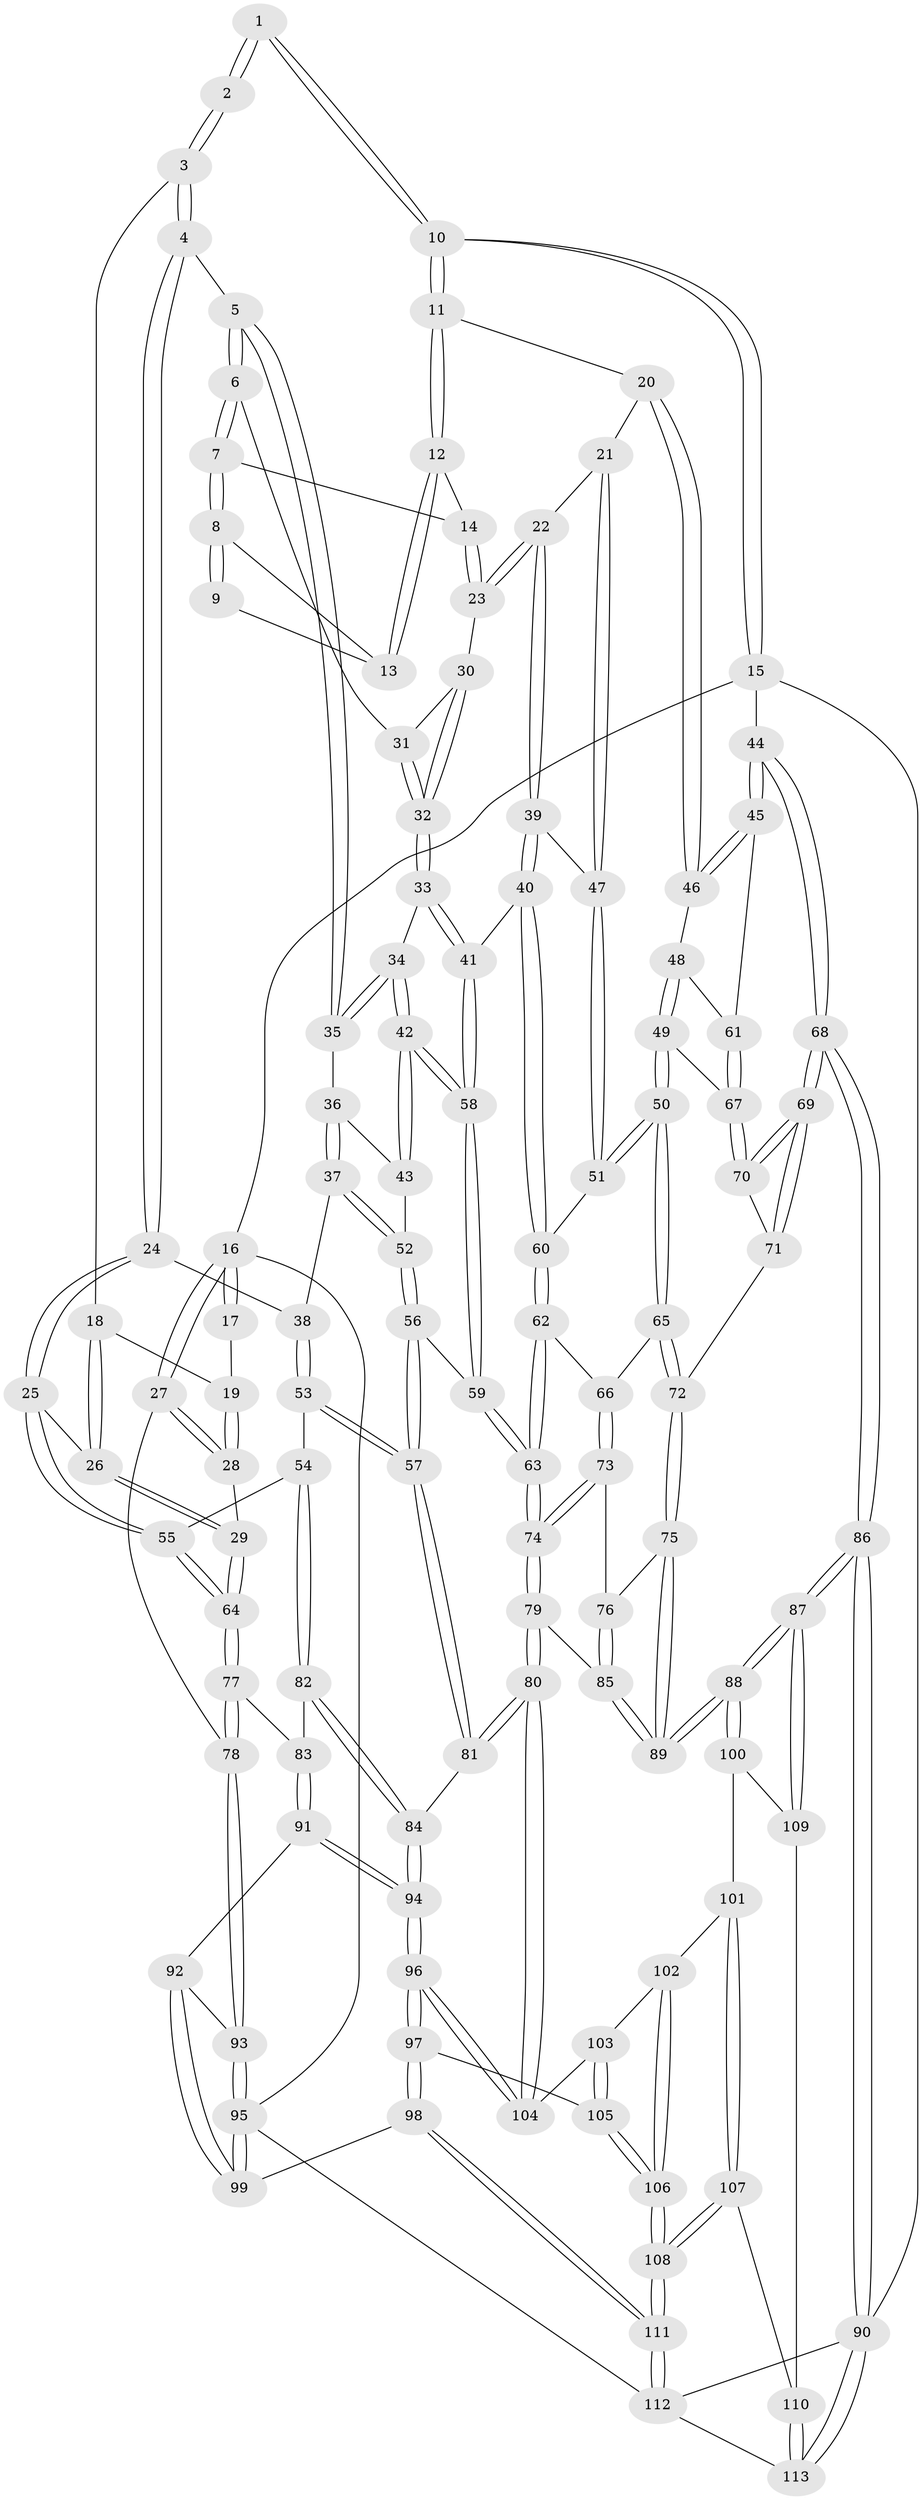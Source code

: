 // coarse degree distribution, {2: 0.14492753623188406, 3: 0.6521739130434783, 4: 0.11594202898550725, 5: 0.07246376811594203, 6: 0.014492753623188406}
// Generated by graph-tools (version 1.1) at 2025/54/03/04/25 22:54:44]
// undirected, 113 vertices, 279 edges
graph export_dot {
  node [color=gray90,style=filled];
  1 [pos="+0.7917179051936074+0"];
  2 [pos="+0.3179100072694558+0"];
  3 [pos="+0.3365875879487748+0"];
  4 [pos="+0.42382144581696973+0.06880000615666779"];
  5 [pos="+0.5253073273225171+0.1203483694210624"];
  6 [pos="+0.5915686708074575+0.12316620648044764"];
  7 [pos="+0.6044854909504843+0.11827703400593564"];
  8 [pos="+0.6576576154846135+0.047145873924806445"];
  9 [pos="+0.7255968386447937+0"];
  10 [pos="+1+0"];
  11 [pos="+0.8649597847090309+0.13713359984617504"];
  12 [pos="+0.776923308108816+0.1340336386261738"];
  13 [pos="+0.7419696409851633+0.08795339756103754"];
  14 [pos="+0.7116954671748704+0.15414392288004417"];
  15 [pos="+1+0"];
  16 [pos="+0+0"];
  17 [pos="+0.24945810305484264+0"];
  18 [pos="+0.269559132053152+0.045499439435429334"];
  19 [pos="+0+0.11883243732696408"];
  20 [pos="+0.853259138693952+0.20756484076928794"];
  21 [pos="+0.8068079529619041+0.2441612010357138"];
  22 [pos="+0.7130727820555901+0.2334339624149624"];
  23 [pos="+0.7111761005569542+0.2305483799168706"];
  24 [pos="+0.39573983894040426+0.23300165831515385"];
  25 [pos="+0.2304857117248969+0.29076796205557914"];
  26 [pos="+0.17632195756083516+0.244122261473241"];
  27 [pos="+0+0.2444679855962838"];
  28 [pos="+0+0.23331075931735873"];
  29 [pos="+0.10309823217974927+0.26229477935070544"];
  30 [pos="+0.6749331013275357+0.22969744967652"];
  31 [pos="+0.6041400961892721+0.1538174356214786"];
  32 [pos="+0.6274912545093617+0.27122894203663556"];
  33 [pos="+0.6235194819256192+0.2940714817260079"];
  34 [pos="+0.5430008749454133+0.2599757182320809"];
  35 [pos="+0.5339707465587898+0.24837229071552916"];
  36 [pos="+0.5004437600158193+0.27018361975127325"];
  37 [pos="+0.43263945854918323+0.2823975150543631"];
  38 [pos="+0.40399599188356483+0.25701294037358896"];
  39 [pos="+0.6965309289240958+0.3118422516614929"];
  40 [pos="+0.6729082793543297+0.32532531704146483"];
  41 [pos="+0.6240810752725796+0.29525793602539036"];
  42 [pos="+0.5306626617942877+0.34387598249788115"];
  43 [pos="+0.4992606590760032+0.30462627745500914"];
  44 [pos="+1+0.28900774343670105"];
  45 [pos="+1+0.32847037009676355"];
  46 [pos="+0.8789539674939438+0.25218539391763267"];
  47 [pos="+0.7728140719769881+0.31714419905822694"];
  48 [pos="+0.8754030842195706+0.32991453992974945"];
  49 [pos="+0.8367241781479755+0.38173676344967494"];
  50 [pos="+0.8185115901443302+0.3920324586712859"];
  51 [pos="+0.8026900679947278+0.37422137708076314"];
  52 [pos="+0.4474999273486352+0.3217040069286259"];
  53 [pos="+0.3173932543052516+0.40692410683518704"];
  54 [pos="+0.2906932205666303+0.40321113835053146"];
  55 [pos="+0.28991982825965307+0.4026702041796365"];
  56 [pos="+0.46016099447669223+0.39664405185735957"];
  57 [pos="+0.3514034052455012+0.42386693004604187"];
  58 [pos="+0.5352907518455401+0.38144523882763487"];
  59 [pos="+0.5229340274072095+0.41621209464162334"];
  60 [pos="+0.671576928369675+0.38087612858354697"];
  61 [pos="+0.9948788096913352+0.3637658088943793"];
  62 [pos="+0.6619435657911241+0.4140821297597989"];
  63 [pos="+0.5379857590698741+0.4368294975776758"];
  64 [pos="+0.1328490810958801+0.4535087886568084"];
  65 [pos="+0.8147135331104437+0.4126275953497638"];
  66 [pos="+0.6728561710161529+0.42645611980305925"];
  67 [pos="+0.9545987378535111+0.4070694406476588"];
  68 [pos="+1+0.8879641893903285"];
  69 [pos="+0.9771838048741416+0.5269839019373582"];
  70 [pos="+0.9479285777834433+0.4315044984965422"];
  71 [pos="+0.8385142579805327+0.4801780779269033"];
  72 [pos="+0.8244418489757094+0.4807949961796671"];
  73 [pos="+0.6890642145011389+0.47070060998244234"];
  74 [pos="+0.5354131896919223+0.5628892018917273"];
  75 [pos="+0.7919642693442339+0.5407080448221425"];
  76 [pos="+0.7104652242298516+0.4995347010068621"];
  77 [pos="+0.1216952799754101+0.470219988890938"];
  78 [pos="+0+0.3571105609527969"];
  79 [pos="+0.5326289285278862+0.5811081369067466"];
  80 [pos="+0.4727541736114422+0.63963934788695"];
  81 [pos="+0.40656710426835974+0.6065341323957846"];
  82 [pos="+0.24746707981159505+0.5331376849975933"];
  83 [pos="+0.12373186294106489+0.5085257618867114"];
  84 [pos="+0.2758317275286862+0.6192111811943534"];
  85 [pos="+0.6008626352946306+0.5893779093406877"];
  86 [pos="+1+1"];
  87 [pos="+0.9988712195120799+0.8817677413185394"];
  88 [pos="+0.8535108502215354+0.7692709872954901"];
  89 [pos="+0.8085443754422507+0.685038702555967"];
  90 [pos="+1+1"];
  91 [pos="+0.10283252915719424+0.5577730487532473"];
  92 [pos="+0.03306927491260242+0.5940559639002887"];
  93 [pos="+0+0.5633712913930299"];
  94 [pos="+0.22606212088321487+0.664458680442906"];
  95 [pos="+0+0.9128783866253074"];
  96 [pos="+0.20002113943500668+0.7492887117187162"];
  97 [pos="+0.19009666670275308+0.771956419819513"];
  98 [pos="+0.1462160147130967+0.8135071968648357"];
  99 [pos="+0.13298277104443493+0.8114493567369142"];
  100 [pos="+0.6364139017911559+0.7741448311343305"];
  101 [pos="+0.5760503761042174+0.7668406352773223"];
  102 [pos="+0.48337561829505665+0.7116062331714623"];
  103 [pos="+0.4812425326313222+0.7056944421355975"];
  104 [pos="+0.4789772329500021+0.6951495764300809"];
  105 [pos="+0.26674255854833023+0.7853745922563066"];
  106 [pos="+0.4171444025028436+0.8543294167010598"];
  107 [pos="+0.5576489449288833+0.9157885664292387"];
  108 [pos="+0.4153218520941839+0.9087363321233543"];
  109 [pos="+0.6125201691338621+0.9236098489440072"];
  110 [pos="+0.5800441372728916+0.9361168754595803"];
  111 [pos="+0.2903427150127771+1"];
  112 [pos="+0.28978550025833594+1"];
  113 [pos="+0.5828445378212885+1"];
  1 -- 2;
  1 -- 2;
  1 -- 10;
  1 -- 10;
  2 -- 3;
  2 -- 3;
  3 -- 4;
  3 -- 4;
  3 -- 18;
  4 -- 5;
  4 -- 24;
  4 -- 24;
  5 -- 6;
  5 -- 6;
  5 -- 35;
  5 -- 35;
  6 -- 7;
  6 -- 7;
  6 -- 31;
  7 -- 8;
  7 -- 8;
  7 -- 14;
  8 -- 9;
  8 -- 9;
  8 -- 13;
  9 -- 13;
  10 -- 11;
  10 -- 11;
  10 -- 15;
  10 -- 15;
  11 -- 12;
  11 -- 12;
  11 -- 20;
  12 -- 13;
  12 -- 13;
  12 -- 14;
  14 -- 23;
  14 -- 23;
  15 -- 16;
  15 -- 44;
  15 -- 90;
  16 -- 17;
  16 -- 17;
  16 -- 27;
  16 -- 27;
  16 -- 95;
  17 -- 19;
  18 -- 19;
  18 -- 26;
  18 -- 26;
  19 -- 28;
  19 -- 28;
  20 -- 21;
  20 -- 46;
  20 -- 46;
  21 -- 22;
  21 -- 47;
  21 -- 47;
  22 -- 23;
  22 -- 23;
  22 -- 39;
  22 -- 39;
  23 -- 30;
  24 -- 25;
  24 -- 25;
  24 -- 38;
  25 -- 26;
  25 -- 55;
  25 -- 55;
  26 -- 29;
  26 -- 29;
  27 -- 28;
  27 -- 28;
  27 -- 78;
  28 -- 29;
  29 -- 64;
  29 -- 64;
  30 -- 31;
  30 -- 32;
  30 -- 32;
  31 -- 32;
  31 -- 32;
  32 -- 33;
  32 -- 33;
  33 -- 34;
  33 -- 41;
  33 -- 41;
  34 -- 35;
  34 -- 35;
  34 -- 42;
  34 -- 42;
  35 -- 36;
  36 -- 37;
  36 -- 37;
  36 -- 43;
  37 -- 38;
  37 -- 52;
  37 -- 52;
  38 -- 53;
  38 -- 53;
  39 -- 40;
  39 -- 40;
  39 -- 47;
  40 -- 41;
  40 -- 60;
  40 -- 60;
  41 -- 58;
  41 -- 58;
  42 -- 43;
  42 -- 43;
  42 -- 58;
  42 -- 58;
  43 -- 52;
  44 -- 45;
  44 -- 45;
  44 -- 68;
  44 -- 68;
  45 -- 46;
  45 -- 46;
  45 -- 61;
  46 -- 48;
  47 -- 51;
  47 -- 51;
  48 -- 49;
  48 -- 49;
  48 -- 61;
  49 -- 50;
  49 -- 50;
  49 -- 67;
  50 -- 51;
  50 -- 51;
  50 -- 65;
  50 -- 65;
  51 -- 60;
  52 -- 56;
  52 -- 56;
  53 -- 54;
  53 -- 57;
  53 -- 57;
  54 -- 55;
  54 -- 82;
  54 -- 82;
  55 -- 64;
  55 -- 64;
  56 -- 57;
  56 -- 57;
  56 -- 59;
  57 -- 81;
  57 -- 81;
  58 -- 59;
  58 -- 59;
  59 -- 63;
  59 -- 63;
  60 -- 62;
  60 -- 62;
  61 -- 67;
  61 -- 67;
  62 -- 63;
  62 -- 63;
  62 -- 66;
  63 -- 74;
  63 -- 74;
  64 -- 77;
  64 -- 77;
  65 -- 66;
  65 -- 72;
  65 -- 72;
  66 -- 73;
  66 -- 73;
  67 -- 70;
  67 -- 70;
  68 -- 69;
  68 -- 69;
  68 -- 86;
  68 -- 86;
  69 -- 70;
  69 -- 70;
  69 -- 71;
  69 -- 71;
  70 -- 71;
  71 -- 72;
  72 -- 75;
  72 -- 75;
  73 -- 74;
  73 -- 74;
  73 -- 76;
  74 -- 79;
  74 -- 79;
  75 -- 76;
  75 -- 89;
  75 -- 89;
  76 -- 85;
  76 -- 85;
  77 -- 78;
  77 -- 78;
  77 -- 83;
  78 -- 93;
  78 -- 93;
  79 -- 80;
  79 -- 80;
  79 -- 85;
  80 -- 81;
  80 -- 81;
  80 -- 104;
  80 -- 104;
  81 -- 84;
  82 -- 83;
  82 -- 84;
  82 -- 84;
  83 -- 91;
  83 -- 91;
  84 -- 94;
  84 -- 94;
  85 -- 89;
  85 -- 89;
  86 -- 87;
  86 -- 87;
  86 -- 90;
  86 -- 90;
  87 -- 88;
  87 -- 88;
  87 -- 109;
  87 -- 109;
  88 -- 89;
  88 -- 89;
  88 -- 100;
  88 -- 100;
  90 -- 113;
  90 -- 113;
  90 -- 112;
  91 -- 92;
  91 -- 94;
  91 -- 94;
  92 -- 93;
  92 -- 99;
  92 -- 99;
  93 -- 95;
  93 -- 95;
  94 -- 96;
  94 -- 96;
  95 -- 99;
  95 -- 99;
  95 -- 112;
  96 -- 97;
  96 -- 97;
  96 -- 104;
  96 -- 104;
  97 -- 98;
  97 -- 98;
  97 -- 105;
  98 -- 99;
  98 -- 111;
  98 -- 111;
  100 -- 101;
  100 -- 109;
  101 -- 102;
  101 -- 107;
  101 -- 107;
  102 -- 103;
  102 -- 106;
  102 -- 106;
  103 -- 104;
  103 -- 105;
  103 -- 105;
  105 -- 106;
  105 -- 106;
  106 -- 108;
  106 -- 108;
  107 -- 108;
  107 -- 108;
  107 -- 110;
  108 -- 111;
  108 -- 111;
  109 -- 110;
  110 -- 113;
  110 -- 113;
  111 -- 112;
  111 -- 112;
  112 -- 113;
}
